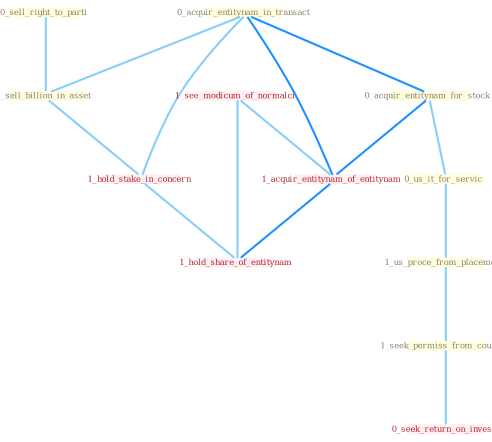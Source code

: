 Graph G{ 
    node
    [shape=polygon,style=filled,width=.5,height=.06,color="#BDFCC9",fixedsize=true,fontsize=4,
    fontcolor="#2f4f4f"];
    {node
    [color="#ffffe0", fontcolor="#8b7d6b"] "0_sell_right_to_parti " "0_acquir_entitynam_in_transact " "0_acquir_entitynam_for_stock " "1_sell_billion_in_asset " "0_us_it_for_servic " "1_us_proce_from_placement " "1_seek_permiss_from_council "}
{node [color="#fff0f5", fontcolor="#b22222"] "1_hold_stake_in_concern " "0_seek_return_on_invest " "1_see_modicum_of_normalci " "1_acquir_entitynam_of_entitynam " "1_hold_share_of_entitynam "}
edge [color="#B0E2FF"];

	"0_sell_right_to_parti " -- "1_sell_billion_in_asset " [w="1", color="#87cefa" ];
	"0_acquir_entitynam_in_transact " -- "0_acquir_entitynam_for_stock " [w="2", color="#1e90ff" , len=0.8];
	"0_acquir_entitynam_in_transact " -- "1_sell_billion_in_asset " [w="1", color="#87cefa" ];
	"0_acquir_entitynam_in_transact " -- "1_hold_stake_in_concern " [w="1", color="#87cefa" ];
	"0_acquir_entitynam_in_transact " -- "1_acquir_entitynam_of_entitynam " [w="2", color="#1e90ff" , len=0.8];
	"0_acquir_entitynam_for_stock " -- "0_us_it_for_servic " [w="1", color="#87cefa" ];
	"0_acquir_entitynam_for_stock " -- "1_acquir_entitynam_of_entitynam " [w="2", color="#1e90ff" , len=0.8];
	"1_sell_billion_in_asset " -- "1_hold_stake_in_concern " [w="1", color="#87cefa" ];
	"0_us_it_for_servic " -- "1_us_proce_from_placement " [w="1", color="#87cefa" ];
	"1_us_proce_from_placement " -- "1_seek_permiss_from_council " [w="1", color="#87cefa" ];
	"1_seek_permiss_from_council " -- "0_seek_return_on_invest " [w="1", color="#87cefa" ];
	"1_hold_stake_in_concern " -- "1_hold_share_of_entitynam " [w="1", color="#87cefa" ];
	"1_see_modicum_of_normalci " -- "1_acquir_entitynam_of_entitynam " [w="1", color="#87cefa" ];
	"1_see_modicum_of_normalci " -- "1_hold_share_of_entitynam " [w="1", color="#87cefa" ];
	"1_acquir_entitynam_of_entitynam " -- "1_hold_share_of_entitynam " [w="2", color="#1e90ff" , len=0.8];
}